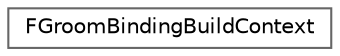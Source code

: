 digraph "Graphical Class Hierarchy"
{
 // INTERACTIVE_SVG=YES
 // LATEX_PDF_SIZE
  bgcolor="transparent";
  edge [fontname=Helvetica,fontsize=10,labelfontname=Helvetica,labelfontsize=10];
  node [fontname=Helvetica,fontsize=10,shape=box,height=0.2,width=0.4];
  rankdir="LR";
  Node0 [id="Node000000",label="FGroomBindingBuildContext",height=0.2,width=0.4,color="grey40", fillcolor="white", style="filled",URL="$d8/d04/structFGroomBindingBuildContext.html",tooltip=" "];
}
